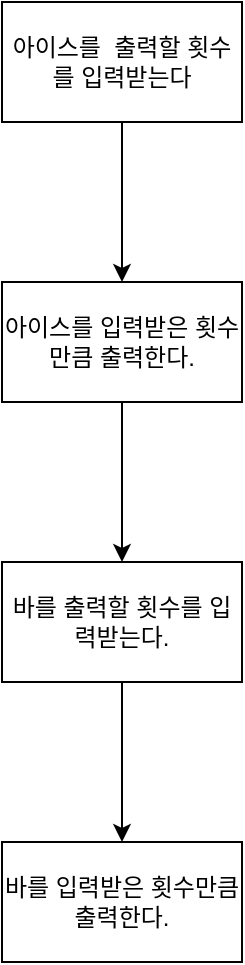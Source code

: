 <mxfile version="15.9.4" type="device"><diagram id="BFhXncm9ymHW-kwyZa26" name="Page-1"><mxGraphModel dx="1426" dy="716" grid="1" gridSize="10" guides="1" tooltips="1" connect="1" arrows="1" fold="1" page="1" pageScale="1" pageWidth="827" pageHeight="1169" math="0" shadow="0"><root><mxCell id="0"/><mxCell id="1" parent="0"/><mxCell id="hgebbqQXchTLpigUxfYl-3" value="" style="edgeStyle=orthogonalEdgeStyle;rounded=0;orthogonalLoop=1;jettySize=auto;html=1;" edge="1" parent="1" source="hgebbqQXchTLpigUxfYl-1" target="hgebbqQXchTLpigUxfYl-2"><mxGeometry relative="1" as="geometry"/></mxCell><mxCell id="hgebbqQXchTLpigUxfYl-1" value="아이스를&amp;nbsp; 출력할 횟수를 입력받는다" style="rounded=0;whiteSpace=wrap;html=1;" vertex="1" parent="1"><mxGeometry x="350" y="340" width="120" height="60" as="geometry"/></mxCell><mxCell id="hgebbqQXchTLpigUxfYl-5" value="" style="edgeStyle=orthogonalEdgeStyle;rounded=0;orthogonalLoop=1;jettySize=auto;html=1;" edge="1" parent="1" source="hgebbqQXchTLpigUxfYl-2" target="hgebbqQXchTLpigUxfYl-4"><mxGeometry relative="1" as="geometry"/></mxCell><mxCell id="hgebbqQXchTLpigUxfYl-2" value="아이스를 입력받은 횟수만큼 출력한다." style="rounded=0;whiteSpace=wrap;html=1;" vertex="1" parent="1"><mxGeometry x="350" y="480" width="120" height="60" as="geometry"/></mxCell><mxCell id="hgebbqQXchTLpigUxfYl-7" value="" style="edgeStyle=orthogonalEdgeStyle;rounded=0;orthogonalLoop=1;jettySize=auto;html=1;" edge="1" parent="1" source="hgebbqQXchTLpigUxfYl-4" target="hgebbqQXchTLpigUxfYl-6"><mxGeometry relative="1" as="geometry"/></mxCell><mxCell id="hgebbqQXchTLpigUxfYl-4" value="바를 출력할 횟수를 입력받는다." style="rounded=0;whiteSpace=wrap;html=1;" vertex="1" parent="1"><mxGeometry x="350" y="620" width="120" height="60" as="geometry"/></mxCell><mxCell id="hgebbqQXchTLpigUxfYl-6" value="바를 입력받은 횟수만큼 출력한다." style="rounded=0;whiteSpace=wrap;html=1;" vertex="1" parent="1"><mxGeometry x="350" y="760" width="120" height="60" as="geometry"/></mxCell></root></mxGraphModel></diagram></mxfile>